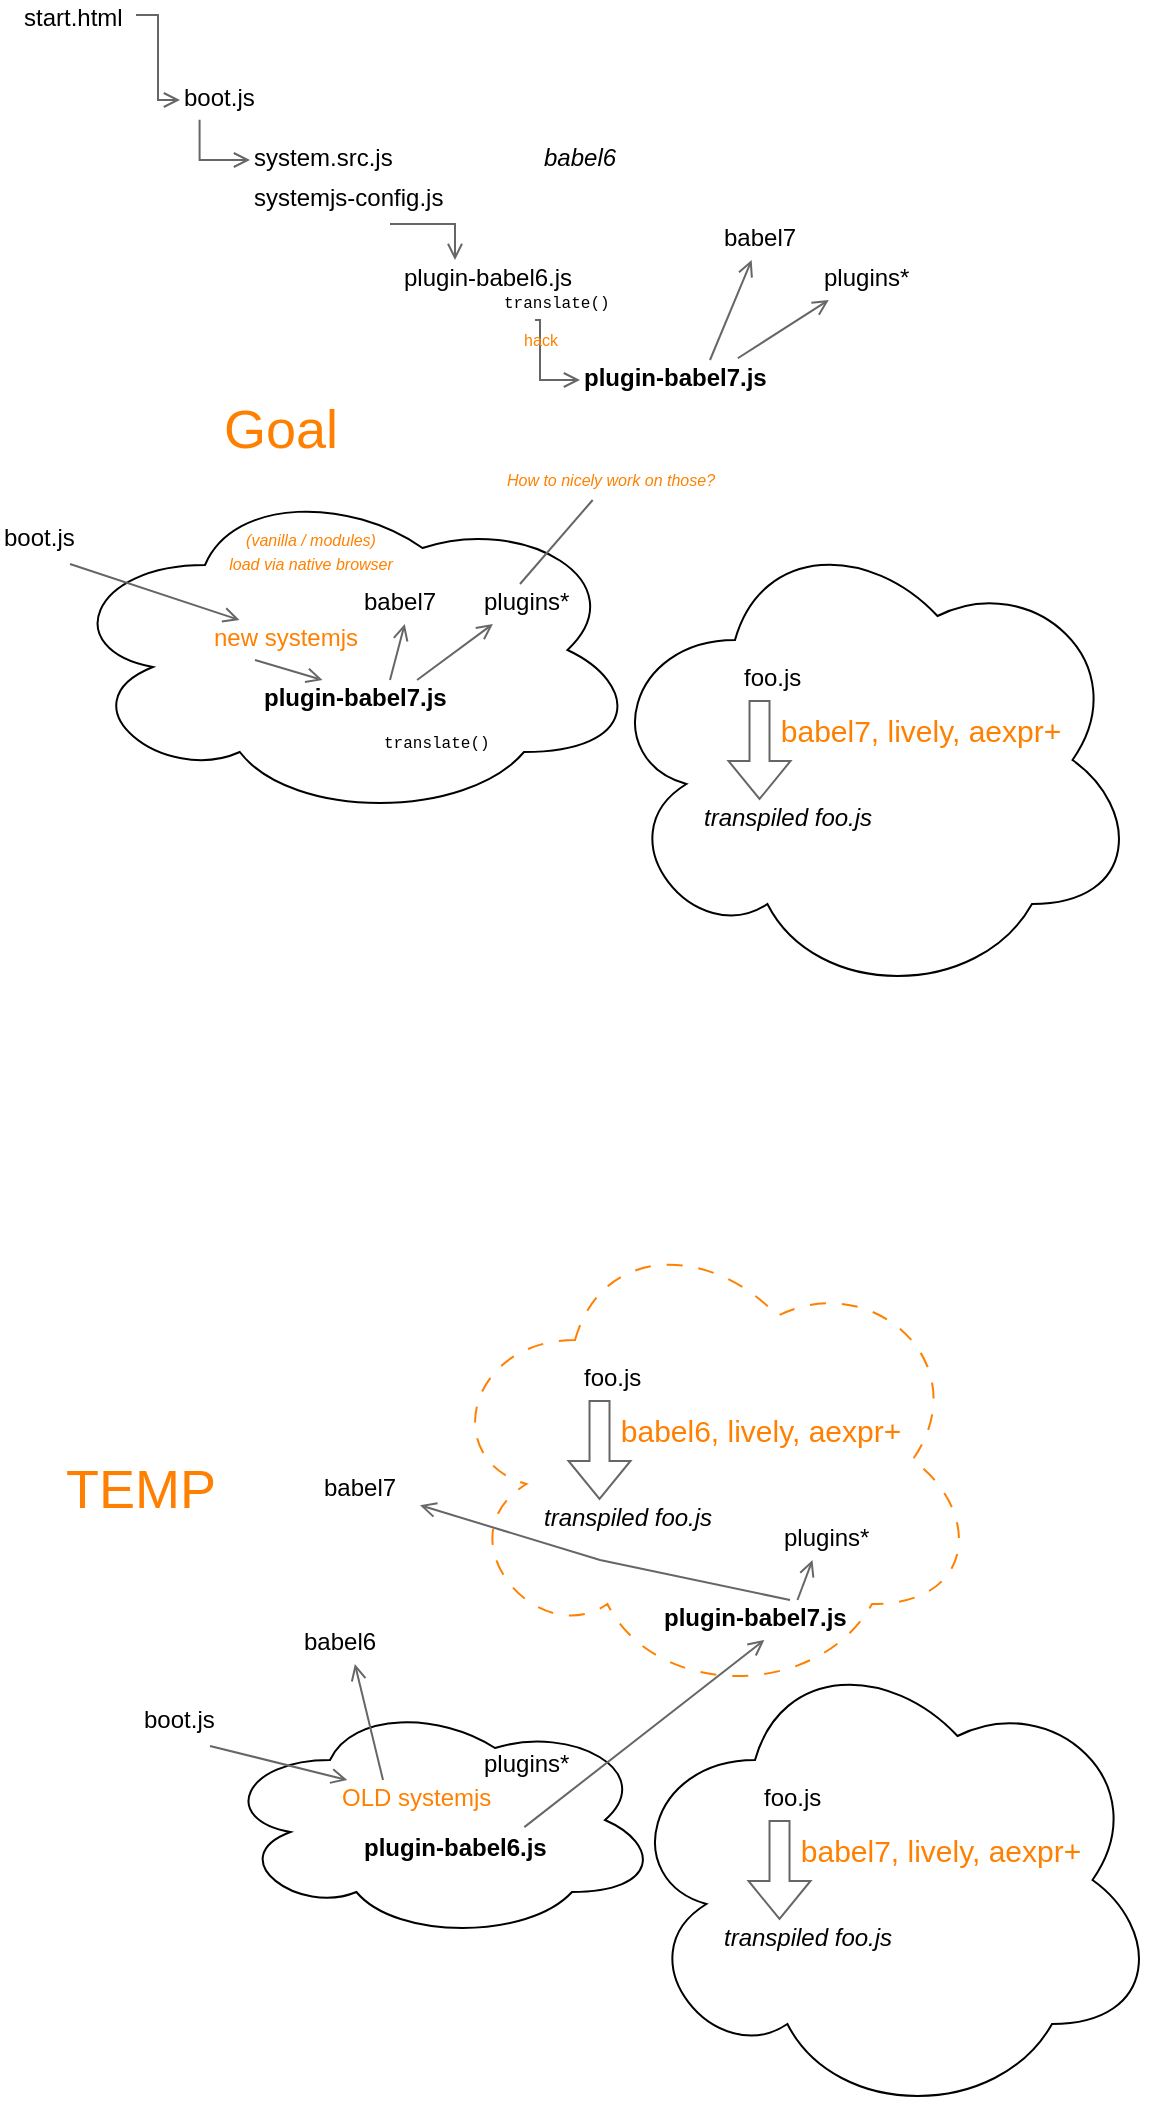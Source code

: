 <mxfile version="20.8.10" type="github">
  <diagram name="Page-1" id="97a40813-6b03-0c74-37c1-0168de264b11">
    <mxGraphModel dx="1187" dy="744" grid="1" gridSize="10" guides="1" tooltips="1" connect="1" arrows="1" fold="1" page="1" pageScale="1" pageWidth="1000" pageHeight="1000" background="#ffffff" math="0" shadow="0">
      <root>
        <mxCell id="0" />
        <mxCell id="1" parent="0" />
        <mxCell id="xe1hFkzPnN5BGPbbmXnC-70" value="" style="ellipse;shape=cloud;whiteSpace=wrap;html=1;fontFamily=Helvetica;fontSize=27;fontColor=#FF8000;dashed=1;dashPattern=8 8;strokeColor=#FF8000;" vertex="1" parent="1">
          <mxGeometry x="240" y="640" width="270" height="240" as="geometry" />
        </mxCell>
        <mxCell id="xe1hFkzPnN5BGPbbmXnC-48" value="" style="ellipse;shape=cloud;whiteSpace=wrap;html=1;fontFamily=Helvetica;fontSize=27;fontColor=#FF8000;" vertex="1" parent="1">
          <mxGeometry x="320" y="290" width="270" height="240" as="geometry" />
        </mxCell>
        <mxCell id="xe1hFkzPnN5BGPbbmXnC-43" value="" style="ellipse;shape=cloud;whiteSpace=wrap;html=1;fontFamily=Helvetica;fontSize=27;fontColor=#FF8000;" vertex="1" parent="1">
          <mxGeometry x="50" y="270" width="290" height="170" as="geometry" />
        </mxCell>
        <mxCell id="xe1hFkzPnN5BGPbbmXnC-3" value="boot.js" style="text;strokeColor=none;fillColor=none;align=left;verticalAlign=top;spacingLeft=0;spacingRight=0;overflow=hidden;points=[[0,0.5],[1,0.5]];portConstraint=eastwest;rotatable=0;whiteSpace=wrap;html=1;spacing=2;spacingBottom=0;spacingTop=-5;" vertex="1" parent="1">
          <mxGeometry x="110" y="70" width="110" height="20" as="geometry" />
        </mxCell>
        <mxCell id="xe1hFkzPnN5BGPbbmXnC-4" value="start.html" style="text;strokeColor=none;fillColor=none;align=left;verticalAlign=top;spacingLeft=0;spacingRight=0;overflow=hidden;points=[[0,0.5],[1,0.5]];portConstraint=eastwest;rotatable=0;whiteSpace=wrap;html=1;labelPosition=center;verticalLabelPosition=middle;spacing=2;spacingBottom=0;spacingTop=-5;" vertex="1" parent="1">
          <mxGeometry x="30" y="30" width="58" height="15" as="geometry" />
        </mxCell>
        <mxCell id="xe1hFkzPnN5BGPbbmXnC-5" value="" style="endArrow=open;html=1;rounded=0;entryX=0;entryY=0.5;entryDx=0;entryDy=0;edgeStyle=orthogonalEdgeStyle;endFill=0;strokeColor=#666666;" edge="1" parent="1" source="xe1hFkzPnN5BGPbbmXnC-4" target="xe1hFkzPnN5BGPbbmXnC-3">
          <mxGeometry width="50" height="50" relative="1" as="geometry">
            <mxPoint x="200" y="150" as="sourcePoint" />
            <mxPoint x="250" y="100" as="targetPoint" />
          </mxGeometry>
        </mxCell>
        <mxCell id="xe1hFkzPnN5BGPbbmXnC-6" value="system.src.js" style="text;strokeColor=none;fillColor=none;align=left;verticalAlign=top;spacingLeft=0;spacingRight=0;overflow=hidden;points=[[0,0.5],[1,0.5]];portConstraint=eastwest;rotatable=0;whiteSpace=wrap;html=1;spacing=2;spacingBottom=0;spacingTop=-5;labelPosition=center;verticalLabelPosition=middle;horizontal=1;" vertex="1" parent="1">
          <mxGeometry x="145" y="100" width="145" height="20" as="geometry" />
        </mxCell>
        <mxCell id="xe1hFkzPnN5BGPbbmXnC-12" style="edgeStyle=orthogonalEdgeStyle;shape=connector;rounded=0;orthogonalLoop=1;jettySize=auto;html=1;exitX=0.5;exitY=1;exitDx=0;exitDy=0;entryX=0.25;entryY=0;entryDx=0;entryDy=0;labelBackgroundColor=default;strokeColor=#666666;fontFamily=Helvetica;fontSize=11;fontColor=default;endArrow=open;endFill=0;" edge="1" parent="1" source="xe1hFkzPnN5BGPbbmXnC-7" target="xe1hFkzPnN5BGPbbmXnC-10">
          <mxGeometry relative="1" as="geometry" />
        </mxCell>
        <mxCell id="xe1hFkzPnN5BGPbbmXnC-7" value="systemjs-config.js" style="text;whiteSpace=wrap;html=1;fontSize=12;fontFamily=Helvetica;fontColor=default;spacingLeft=0;spacingRight=0;spacing=2;spacingBottom=0;spacingTop=-5;" vertex="1" parent="1">
          <mxGeometry x="145" y="120" width="140" height="22" as="geometry" />
        </mxCell>
        <mxCell id="xe1hFkzPnN5BGPbbmXnC-8" value="" style="endArrow=open;html=1;rounded=0;edgeStyle=orthogonalEdgeStyle;endFill=0;exitX=0.089;exitY=0.996;exitDx=0;exitDy=0;exitPerimeter=0;strokeColor=#666666;" edge="1" parent="1" source="xe1hFkzPnN5BGPbbmXnC-3" target="xe1hFkzPnN5BGPbbmXnC-6">
          <mxGeometry width="50" height="50" relative="1" as="geometry">
            <mxPoint x="98" y="47.514" as="sourcePoint" />
            <mxPoint x="120" y="90" as="targetPoint" />
            <Array as="points">
              <mxPoint x="120" y="110" />
            </Array>
          </mxGeometry>
        </mxCell>
        <mxCell id="xe1hFkzPnN5BGPbbmXnC-10" value="plugin-babel6.js" style="text;whiteSpace=wrap;html=1;fontSize=12;fontFamily=Helvetica;fontColor=default;spacingLeft=0;spacingRight=0;spacing=2;spacingBottom=0;spacingTop=-5;" vertex="1" parent="1">
          <mxGeometry x="220" y="160" width="110" height="20" as="geometry" />
        </mxCell>
        <mxCell id="xe1hFkzPnN5BGPbbmXnC-11" value="plugin-babel7.js" style="text;whiteSpace=wrap;html=1;fontSize=12;fontFamily=Helvetica;fontColor=default;spacingLeft=0;spacingRight=0;spacing=2;spacingBottom=0;spacingTop=-5;fontStyle=1" vertex="1" parent="1">
          <mxGeometry x="310" y="210" width="130" height="20" as="geometry" />
        </mxCell>
        <mxCell id="xe1hFkzPnN5BGPbbmXnC-15" value="&lt;font face=&quot;Courier New&quot; style=&quot;font-size: 8px;&quot;&gt;translate()&lt;/font&gt;" style="text;whiteSpace=wrap;html=1;fontSize=8;fontFamily=Helvetica;fontColor=default;" vertex="1" parent="1">
          <mxGeometry x="270" y="170" width="70" height="20" as="geometry" />
        </mxCell>
        <mxCell id="xe1hFkzPnN5BGPbbmXnC-16" value="babel7" style="text;whiteSpace=wrap;html=1;fontSize=12;fontFamily=Helvetica;fontColor=default;spacingLeft=0;spacingRight=0;spacing=2;spacingBottom=0;spacingTop=-5;fontStyle=0;" vertex="1" parent="1">
          <mxGeometry x="380" y="140" width="40" height="20" as="geometry" />
        </mxCell>
        <mxCell id="xe1hFkzPnN5BGPbbmXnC-17" value="&lt;i&gt;babel6&lt;/i&gt;" style="text;whiteSpace=wrap;html=1;fontSize=12;fontFamily=Helvetica;fontColor=default;spacingLeft=0;spacingRight=0;spacing=2;spacingBottom=0;spacingTop=-5;fontStyle=0;" vertex="1" parent="1">
          <mxGeometry x="290" y="100" width="60" height="20" as="geometry" />
        </mxCell>
        <mxCell id="xe1hFkzPnN5BGPbbmXnC-20" style="shape=connector;rounded=0;orthogonalLoop=1;jettySize=auto;html=1;exitX=0.5;exitY=0;exitDx=0;exitDy=0;labelBackgroundColor=default;strokeColor=#666666;fontFamily=Helvetica;fontSize=11;fontColor=default;endArrow=open;endFill=0;" edge="1" parent="1" source="xe1hFkzPnN5BGPbbmXnC-11" target="xe1hFkzPnN5BGPbbmXnC-16">
          <mxGeometry relative="1" as="geometry">
            <mxPoint x="420" y="192" as="sourcePoint" />
            <mxPoint x="452.5" y="210" as="targetPoint" />
          </mxGeometry>
        </mxCell>
        <mxCell id="xe1hFkzPnN5BGPbbmXnC-21" value="plugins*" style="text;whiteSpace=wrap;html=1;fontSize=12;fontFamily=Helvetica;fontColor=default;spacingLeft=0;spacingRight=0;spacing=2;spacingBottom=0;spacingTop=-5;fontStyle=0;" vertex="1" parent="1">
          <mxGeometry x="430" y="160" width="40" height="20" as="geometry" />
        </mxCell>
        <mxCell id="xe1hFkzPnN5BGPbbmXnC-22" style="shape=connector;rounded=0;orthogonalLoop=1;jettySize=auto;html=1;exitX=0.607;exitY=-0.043;exitDx=0;exitDy=0;labelBackgroundColor=default;strokeColor=#666666;fontFamily=Helvetica;fontSize=11;fontColor=default;endArrow=open;endFill=0;exitPerimeter=0;" edge="1" parent="1" source="xe1hFkzPnN5BGPbbmXnC-11" target="xe1hFkzPnN5BGPbbmXnC-21">
          <mxGeometry relative="1" as="geometry">
            <mxPoint x="385" y="220" as="sourcePoint" />
            <mxPoint x="405.833" y="170" as="targetPoint" />
          </mxGeometry>
        </mxCell>
        <mxCell id="xe1hFkzPnN5BGPbbmXnC-23" style="edgeStyle=orthogonalEdgeStyle;shape=connector;rounded=0;orthogonalLoop=1;jettySize=auto;html=1;exitX=0.25;exitY=1;exitDx=0;exitDy=0;entryX=0;entryY=0.5;entryDx=0;entryDy=0;labelBackgroundColor=default;strokeColor=#666666;fontFamily=Helvetica;fontSize=11;fontColor=default;endArrow=open;endFill=0;" edge="1" parent="1" source="xe1hFkzPnN5BGPbbmXnC-15" target="xe1hFkzPnN5BGPbbmXnC-11">
          <mxGeometry relative="1" as="geometry">
            <mxPoint x="225" y="152" as="sourcePoint" />
            <mxPoint x="257.5" y="170" as="targetPoint" />
            <Array as="points">
              <mxPoint x="290" y="190" />
              <mxPoint x="290" y="220" />
            </Array>
          </mxGeometry>
        </mxCell>
        <mxCell id="xe1hFkzPnN5BGPbbmXnC-24" value="hack" style="text;html=1;align=center;verticalAlign=middle;resizable=0;points=[];autosize=1;strokeColor=none;fillColor=none;fontSize=8;fontFamily=Helvetica;fontColor=#FF8000;fontStyle=0" vertex="1" parent="1">
          <mxGeometry x="270" y="190" width="40" height="20" as="geometry" />
        </mxCell>
        <mxCell id="xe1hFkzPnN5BGPbbmXnC-25" value="Goal" style="text;html=1;align=center;verticalAlign=middle;resizable=0;points=[];autosize=1;strokeColor=none;fillColor=none;fontSize=27;fontFamily=Helvetica;fontColor=#FF8000;fontStyle=0" vertex="1" parent="1">
          <mxGeometry x="120" y="220" width="80" height="50" as="geometry" />
        </mxCell>
        <mxCell id="xe1hFkzPnN5BGPbbmXnC-29" style="edgeStyle=none;shape=connector;rounded=0;orthogonalLoop=1;jettySize=auto;html=1;exitX=0.25;exitY=1;exitDx=0;exitDy=0;labelBackgroundColor=default;strokeColor=#666666;fontFamily=Helvetica;fontSize=8;fontColor=#FF8000;endArrow=open;endFill=0;" edge="1" parent="1" source="xe1hFkzPnN5BGPbbmXnC-28" target="xe1hFkzPnN5BGPbbmXnC-32">
          <mxGeometry relative="1" as="geometry">
            <mxPoint x="98.333" y="330" as="targetPoint" />
          </mxGeometry>
        </mxCell>
        <mxCell id="xe1hFkzPnN5BGPbbmXnC-28" value="boot.js" style="text;whiteSpace=wrap;html=1;fontSize=12;fontFamily=Helvetica;fontColor=default;spacingLeft=0;spacingRight=0;spacing=2;spacingBottom=0;spacingTop=-5;" vertex="1" parent="1">
          <mxGeometry x="20" y="290" width="140" height="22" as="geometry" />
        </mxCell>
        <mxCell id="xe1hFkzPnN5BGPbbmXnC-30" value="babel7" style="text;strokeColor=none;fillColor=none;align=left;verticalAlign=top;spacingLeft=0;spacingRight=0;overflow=hidden;points=[[0,0.5],[1,0.5]];portConstraint=eastwest;rotatable=0;whiteSpace=wrap;html=1;labelPosition=center;verticalLabelPosition=middle;spacing=2;spacingBottom=0;spacingTop=-5;" vertex="1" parent="1">
          <mxGeometry x="200" y="322" width="50" height="20" as="geometry" />
        </mxCell>
        <mxCell id="xe1hFkzPnN5BGPbbmXnC-34" style="edgeStyle=none;shape=connector;rounded=0;orthogonalLoop=1;jettySize=auto;html=1;exitX=0.5;exitY=0;exitDx=0;exitDy=0;labelBackgroundColor=default;strokeColor=#666666;fontFamily=Helvetica;fontSize=8;fontColor=#FF8000;endArrow=open;endFill=0;" edge="1" parent="1" source="xe1hFkzPnN5BGPbbmXnC-31" target="xe1hFkzPnN5BGPbbmXnC-30">
          <mxGeometry relative="1" as="geometry" />
        </mxCell>
        <mxCell id="xe1hFkzPnN5BGPbbmXnC-31" value="plugin-babel7.js" style="text;whiteSpace=wrap;html=1;fontSize=12;fontFamily=Helvetica;fontColor=default;spacingLeft=0;spacingRight=0;spacing=2;spacingBottom=0;spacingTop=-5;fontStyle=1" vertex="1" parent="1">
          <mxGeometry x="150" y="370" width="130" height="20" as="geometry" />
        </mxCell>
        <mxCell id="xe1hFkzPnN5BGPbbmXnC-33" style="edgeStyle=none;shape=connector;rounded=0;orthogonalLoop=1;jettySize=auto;html=1;exitX=0.25;exitY=1;exitDx=0;exitDy=0;labelBackgroundColor=default;strokeColor=#666666;fontFamily=Helvetica;fontSize=8;fontColor=#FF8000;endArrow=open;endFill=0;" edge="1" parent="1" source="xe1hFkzPnN5BGPbbmXnC-32" target="xe1hFkzPnN5BGPbbmXnC-31">
          <mxGeometry relative="1" as="geometry" />
        </mxCell>
        <mxCell id="xe1hFkzPnN5BGPbbmXnC-32" value="new systemjs" style="text;whiteSpace=wrap;html=1;fontSize=12;fontFamily=Helvetica;fontColor=#FF8000;spacingLeft=0;spacingRight=0;spacing=2;spacingBottom=0;spacingTop=-5;fontStyle=0" vertex="1" parent="1">
          <mxGeometry x="125" y="340" width="90" height="20" as="geometry" />
        </mxCell>
        <mxCell id="xe1hFkzPnN5BGPbbmXnC-35" value="plugins*" style="text;whiteSpace=wrap;html=1;fontSize=12;fontFamily=Helvetica;fontColor=default;spacingLeft=0;spacingRight=0;spacing=2;spacingBottom=0;spacingTop=-5;fontStyle=0;" vertex="1" parent="1">
          <mxGeometry x="260" y="322" width="40" height="20" as="geometry" />
        </mxCell>
        <mxCell id="xe1hFkzPnN5BGPbbmXnC-36" style="shape=connector;rounded=0;orthogonalLoop=1;jettySize=auto;html=1;labelBackgroundColor=default;strokeColor=#666666;fontFamily=Helvetica;fontSize=11;fontColor=default;endArrow=open;endFill=0;" edge="1" parent="1" target="xe1hFkzPnN5BGPbbmXnC-35" source="xe1hFkzPnN5BGPbbmXnC-31">
          <mxGeometry relative="1" as="geometry">
            <mxPoint x="258.91" y="409.14" as="sourcePoint" />
            <mxPoint x="275.833" y="370" as="targetPoint" />
          </mxGeometry>
        </mxCell>
        <mxCell id="xe1hFkzPnN5BGPbbmXnC-39" value="foo.js" style="text;whiteSpace=wrap;html=1;fontSize=12;fontFamily=Helvetica;fontColor=default;spacingLeft=0;spacingRight=0;spacing=2;spacingBottom=0;spacingTop=-5;" vertex="1" parent="1">
          <mxGeometry x="390" y="360" width="110" height="20" as="geometry" />
        </mxCell>
        <mxCell id="xe1hFkzPnN5BGPbbmXnC-40" value="" style="shape=flexArrow;endArrow=classic;html=1;rounded=0;labelBackgroundColor=default;strokeColor=#666666;fontFamily=Helvetica;fontSize=27;fontColor=#FF8000;" edge="1" parent="1">
          <mxGeometry width="50" height="50" relative="1" as="geometry">
            <mxPoint x="399.76" y="380" as="sourcePoint" />
            <mxPoint x="399.76" y="430" as="targetPoint" />
          </mxGeometry>
        </mxCell>
        <mxCell id="xe1hFkzPnN5BGPbbmXnC-41" value="&lt;i&gt;transpiled foo.js&lt;/i&gt;" style="text;whiteSpace=wrap;html=1;fontSize=12;fontFamily=Helvetica;fontColor=default;spacingLeft=0;spacingRight=0;spacing=2;spacingBottom=0;spacingTop=-5;" vertex="1" parent="1">
          <mxGeometry x="370" y="430" width="110" height="20" as="geometry" />
        </mxCell>
        <mxCell id="xe1hFkzPnN5BGPbbmXnC-42" value="&lt;font face=&quot;Courier New&quot; style=&quot;font-size: 8px;&quot;&gt;translate()&lt;/font&gt;" style="text;whiteSpace=wrap;html=1;fontSize=8;fontFamily=Helvetica;fontColor=default;" vertex="1" parent="1">
          <mxGeometry x="210" y="390" width="70" height="20" as="geometry" />
        </mxCell>
        <mxCell id="xe1hFkzPnN5BGPbbmXnC-46" value="&lt;i&gt;load via native browser&lt;/i&gt;" style="text;html=1;align=center;verticalAlign=middle;resizable=0;points=[];autosize=1;strokeColor=none;fillColor=none;fontSize=8;fontFamily=Helvetica;fontColor=#FF8000;fontStyle=0" vertex="1" parent="1">
          <mxGeometry x="120" y="302" width="110" height="20" as="geometry" />
        </mxCell>
        <mxCell id="xe1hFkzPnN5BGPbbmXnC-47" value="&lt;i&gt;(vanilla / modules)&lt;/i&gt;" style="text;html=1;align=center;verticalAlign=middle;resizable=0;points=[];autosize=1;strokeColor=none;fillColor=none;fontSize=8;fontFamily=Helvetica;fontColor=#FF8000;fontStyle=0" vertex="1" parent="1">
          <mxGeometry x="130" y="290" width="90" height="20" as="geometry" />
        </mxCell>
        <mxCell id="xe1hFkzPnN5BGPbbmXnC-49" value="babel7, lively, aexpr+" style="text;html=1;align=center;verticalAlign=middle;resizable=0;points=[];autosize=1;strokeColor=none;fillColor=none;fontSize=15;fontFamily=Helvetica;fontColor=#FF8000;fontStyle=0" vertex="1" parent="1">
          <mxGeometry x="400" y="380" width="160" height="30" as="geometry" />
        </mxCell>
        <mxCell id="xe1hFkzPnN5BGPbbmXnC-50" value="" style="ellipse;shape=cloud;whiteSpace=wrap;html=1;fontFamily=Helvetica;fontSize=27;fontColor=#FF8000;" vertex="1" parent="1">
          <mxGeometry x="330" y="850" width="270" height="240" as="geometry" />
        </mxCell>
        <mxCell id="xe1hFkzPnN5BGPbbmXnC-51" value="" style="ellipse;shape=cloud;whiteSpace=wrap;html=1;fontFamily=Helvetica;fontSize=27;fontColor=#FF8000;" vertex="1" parent="1">
          <mxGeometry x="130" y="880" width="220" height="120" as="geometry" />
        </mxCell>
        <mxCell id="xe1hFkzPnN5BGPbbmXnC-52" value="TEMP" style="text;html=1;align=center;verticalAlign=middle;resizable=0;points=[];autosize=1;strokeColor=none;fillColor=none;fontSize=27;fontFamily=Helvetica;fontColor=#FF8000;fontStyle=0" vertex="1" parent="1">
          <mxGeometry x="40" y="750" width="100" height="50" as="geometry" />
        </mxCell>
        <mxCell id="xe1hFkzPnN5BGPbbmXnC-53" style="edgeStyle=none;shape=connector;rounded=0;orthogonalLoop=1;jettySize=auto;html=1;exitX=0.25;exitY=1;exitDx=0;exitDy=0;labelBackgroundColor=default;strokeColor=#666666;fontFamily=Helvetica;fontSize=8;fontColor=#FF8000;endArrow=open;endFill=0;" edge="1" parent="1" source="xe1hFkzPnN5BGPbbmXnC-54" target="xe1hFkzPnN5BGPbbmXnC-59">
          <mxGeometry relative="1" as="geometry">
            <mxPoint x="108.333" y="890" as="targetPoint" />
          </mxGeometry>
        </mxCell>
        <mxCell id="xe1hFkzPnN5BGPbbmXnC-54" value="boot.js" style="text;whiteSpace=wrap;html=1;fontSize=12;fontFamily=Helvetica;fontColor=default;spacingLeft=0;spacingRight=0;spacing=2;spacingBottom=0;spacingTop=-5;" vertex="1" parent="1">
          <mxGeometry x="90" y="881" width="140" height="22" as="geometry" />
        </mxCell>
        <mxCell id="xe1hFkzPnN5BGPbbmXnC-55" value="babel7" style="text;strokeColor=none;fillColor=none;align=left;verticalAlign=top;spacingLeft=0;spacingRight=0;overflow=hidden;points=[[0,0.5],[1,0.5]];portConstraint=eastwest;rotatable=0;whiteSpace=wrap;html=1;labelPosition=center;verticalLabelPosition=middle;spacing=2;spacingBottom=0;spacingTop=-5;" vertex="1" parent="1">
          <mxGeometry x="180" y="765" width="50" height="20" as="geometry" />
        </mxCell>
        <mxCell id="xe1hFkzPnN5BGPbbmXnC-56" style="edgeStyle=none;shape=connector;rounded=0;orthogonalLoop=1;jettySize=auto;html=1;exitX=0.5;exitY=0;exitDx=0;exitDy=0;labelBackgroundColor=default;strokeColor=#666666;fontFamily=Helvetica;fontSize=8;fontColor=#FF8000;endArrow=open;endFill=0;" edge="1" parent="1" source="xe1hFkzPnN5BGPbbmXnC-57" target="xe1hFkzPnN5BGPbbmXnC-55">
          <mxGeometry relative="1" as="geometry">
            <Array as="points">
              <mxPoint x="320" y="810" />
            </Array>
          </mxGeometry>
        </mxCell>
        <mxCell id="xe1hFkzPnN5BGPbbmXnC-57" value="plugin-babel7.js" style="text;whiteSpace=wrap;html=1;fontSize=12;fontFamily=Helvetica;fontColor=default;spacingLeft=0;spacingRight=0;spacing=2;spacingBottom=0;spacingTop=-5;fontStyle=1" vertex="1" parent="1">
          <mxGeometry x="350" y="830" width="130" height="20" as="geometry" />
        </mxCell>
        <mxCell id="xe1hFkzPnN5BGPbbmXnC-58" style="edgeStyle=none;shape=connector;rounded=0;orthogonalLoop=1;jettySize=auto;html=1;exitX=0.632;exitY=-0.072;exitDx=0;exitDy=0;labelBackgroundColor=default;strokeColor=#666666;fontFamily=Helvetica;fontSize=8;fontColor=#FF8000;endArrow=open;endFill=0;exitPerimeter=0;" edge="1" parent="1" source="xe1hFkzPnN5BGPbbmXnC-76" target="xe1hFkzPnN5BGPbbmXnC-57">
          <mxGeometry relative="1" as="geometry" />
        </mxCell>
        <mxCell id="xe1hFkzPnN5BGPbbmXnC-79" style="edgeStyle=none;shape=connector;rounded=0;orthogonalLoop=1;jettySize=auto;html=1;exitX=0.25;exitY=0;exitDx=0;exitDy=0;labelBackgroundColor=default;strokeColor=#666666;fontFamily=Helvetica;fontSize=15;fontColor=#FF8000;endArrow=open;endFill=0;" edge="1" parent="1" source="xe1hFkzPnN5BGPbbmXnC-59" target="xe1hFkzPnN5BGPbbmXnC-78">
          <mxGeometry relative="1" as="geometry" />
        </mxCell>
        <mxCell id="xe1hFkzPnN5BGPbbmXnC-59" value="OLD systemjs" style="text;whiteSpace=wrap;html=1;fontSize=12;fontFamily=Helvetica;fontColor=#FF8000;spacingLeft=0;spacingRight=0;spacing=2;spacingBottom=0;spacingTop=-5;fontStyle=0" vertex="1" parent="1">
          <mxGeometry x="189" y="920" width="90" height="20" as="geometry" />
        </mxCell>
        <mxCell id="xe1hFkzPnN5BGPbbmXnC-60" value="plugins*" style="text;whiteSpace=wrap;html=1;fontSize=12;fontFamily=Helvetica;fontColor=default;spacingLeft=0;spacingRight=0;spacing=2;spacingBottom=0;spacingTop=-5;fontStyle=0;" vertex="1" parent="1">
          <mxGeometry x="410" y="790" width="40" height="20" as="geometry" />
        </mxCell>
        <mxCell id="xe1hFkzPnN5BGPbbmXnC-61" style="shape=connector;rounded=0;orthogonalLoop=1;jettySize=auto;html=1;labelBackgroundColor=default;strokeColor=#666666;fontFamily=Helvetica;fontSize=11;fontColor=default;endArrow=open;endFill=0;" edge="1" parent="1" source="xe1hFkzPnN5BGPbbmXnC-57" target="xe1hFkzPnN5BGPbbmXnC-60">
          <mxGeometry relative="1" as="geometry">
            <mxPoint x="268.91" y="969.14" as="sourcePoint" />
            <mxPoint x="285.833" y="930" as="targetPoint" />
          </mxGeometry>
        </mxCell>
        <mxCell id="xe1hFkzPnN5BGPbbmXnC-62" value="foo.js" style="text;whiteSpace=wrap;html=1;fontSize=12;fontFamily=Helvetica;fontColor=default;spacingLeft=0;spacingRight=0;spacing=2;spacingBottom=0;spacingTop=-5;" vertex="1" parent="1">
          <mxGeometry x="400" y="920" width="110" height="20" as="geometry" />
        </mxCell>
        <mxCell id="xe1hFkzPnN5BGPbbmXnC-63" value="" style="shape=flexArrow;endArrow=classic;html=1;rounded=0;labelBackgroundColor=default;strokeColor=#666666;fontFamily=Helvetica;fontSize=27;fontColor=#FF8000;" edge="1" parent="1">
          <mxGeometry width="50" height="50" relative="1" as="geometry">
            <mxPoint x="409.76" y="940" as="sourcePoint" />
            <mxPoint x="409.76" y="990" as="targetPoint" />
          </mxGeometry>
        </mxCell>
        <mxCell id="xe1hFkzPnN5BGPbbmXnC-64" value="&lt;i&gt;transpiled foo.js&lt;/i&gt;" style="text;whiteSpace=wrap;html=1;fontSize=12;fontFamily=Helvetica;fontColor=default;spacingLeft=0;spacingRight=0;spacing=2;spacingBottom=0;spacingTop=-5;" vertex="1" parent="1">
          <mxGeometry x="380" y="990" width="110" height="20" as="geometry" />
        </mxCell>
        <mxCell id="xe1hFkzPnN5BGPbbmXnC-68" value="babel7, lively, aexpr+" style="text;html=1;align=center;verticalAlign=middle;resizable=0;points=[];autosize=1;strokeColor=none;fillColor=none;fontSize=15;fontFamily=Helvetica;fontColor=#FF8000;fontStyle=0" vertex="1" parent="1">
          <mxGeometry x="410" y="940" width="160" height="30" as="geometry" />
        </mxCell>
        <mxCell id="xe1hFkzPnN5BGPbbmXnC-71" value="foo.js" style="text;whiteSpace=wrap;html=1;fontSize=12;fontFamily=Helvetica;fontColor=default;spacingLeft=0;spacingRight=0;spacing=2;spacingBottom=0;spacingTop=-5;" vertex="1" parent="1">
          <mxGeometry x="310" y="710" width="110" height="20" as="geometry" />
        </mxCell>
        <mxCell id="xe1hFkzPnN5BGPbbmXnC-72" value="" style="shape=flexArrow;endArrow=classic;html=1;rounded=0;labelBackgroundColor=default;strokeColor=#666666;fontFamily=Helvetica;fontSize=27;fontColor=#FF8000;" edge="1" parent="1">
          <mxGeometry width="50" height="50" relative="1" as="geometry">
            <mxPoint x="319.76" y="730" as="sourcePoint" />
            <mxPoint x="319.76" y="780" as="targetPoint" />
          </mxGeometry>
        </mxCell>
        <mxCell id="xe1hFkzPnN5BGPbbmXnC-73" value="&lt;i&gt;transpiled foo.js&lt;/i&gt;" style="text;whiteSpace=wrap;html=1;fontSize=12;fontFamily=Helvetica;fontColor=default;spacingLeft=0;spacingRight=0;spacing=2;spacingBottom=0;spacingTop=-5;" vertex="1" parent="1">
          <mxGeometry x="290" y="780" width="110" height="20" as="geometry" />
        </mxCell>
        <mxCell id="xe1hFkzPnN5BGPbbmXnC-74" value="babel6, lively, aexpr+" style="text;html=1;align=center;verticalAlign=middle;resizable=0;points=[];autosize=1;strokeColor=none;fillColor=none;fontSize=15;fontFamily=Helvetica;fontColor=#FF8000;fontStyle=0" vertex="1" parent="1">
          <mxGeometry x="320" y="730" width="160" height="30" as="geometry" />
        </mxCell>
        <mxCell id="xe1hFkzPnN5BGPbbmXnC-76" value="plugin-babel6.js" style="text;whiteSpace=wrap;html=1;fontSize=12;fontFamily=Helvetica;fontColor=default;spacingLeft=0;spacingRight=0;spacing=2;spacingBottom=0;spacingTop=-5;fontStyle=1" vertex="1" parent="1">
          <mxGeometry x="200" y="945" width="130" height="20" as="geometry" />
        </mxCell>
        <mxCell id="xe1hFkzPnN5BGPbbmXnC-78" value="babel6" style="text;strokeColor=none;fillColor=none;align=left;verticalAlign=top;spacingLeft=0;spacingRight=0;overflow=hidden;points=[[0,0.5],[1,0.5]];portConstraint=eastwest;rotatable=0;whiteSpace=wrap;html=1;labelPosition=center;verticalLabelPosition=middle;spacing=2;spacingBottom=0;spacingTop=-5;" vertex="1" parent="1">
          <mxGeometry x="170" y="842" width="50" height="20" as="geometry" />
        </mxCell>
        <mxCell id="xe1hFkzPnN5BGPbbmXnC-81" style="edgeStyle=none;shape=connector;rounded=0;orthogonalLoop=1;jettySize=auto;html=1;entryX=0.5;entryY=0;entryDx=0;entryDy=0;labelBackgroundColor=default;strokeColor=#666666;fontFamily=Helvetica;fontSize=15;fontColor=#FF8000;endArrow=none;endFill=0;" edge="1" parent="1" source="xe1hFkzPnN5BGPbbmXnC-80" target="xe1hFkzPnN5BGPbbmXnC-35">
          <mxGeometry relative="1" as="geometry" />
        </mxCell>
        <mxCell id="xe1hFkzPnN5BGPbbmXnC-80" value="&lt;i&gt;How to nicely work on those?&lt;/i&gt;" style="text;html=1;align=center;verticalAlign=middle;resizable=0;points=[];autosize=1;strokeColor=none;fillColor=none;fontSize=8;fontFamily=Helvetica;fontColor=#FF8000;fontStyle=0" vertex="1" parent="1">
          <mxGeometry x="260" y="260" width="130" height="20" as="geometry" />
        </mxCell>
        <mxCell id="xe1hFkzPnN5BGPbbmXnC-82" value="plugins*" style="text;whiteSpace=wrap;html=1;fontSize=12;fontFamily=Helvetica;fontColor=default;spacingLeft=0;spacingRight=0;spacing=2;spacingBottom=0;spacingTop=-5;fontStyle=0;" vertex="1" parent="1">
          <mxGeometry x="260" y="903" width="40" height="20" as="geometry" />
        </mxCell>
      </root>
    </mxGraphModel>
  </diagram>
</mxfile>
